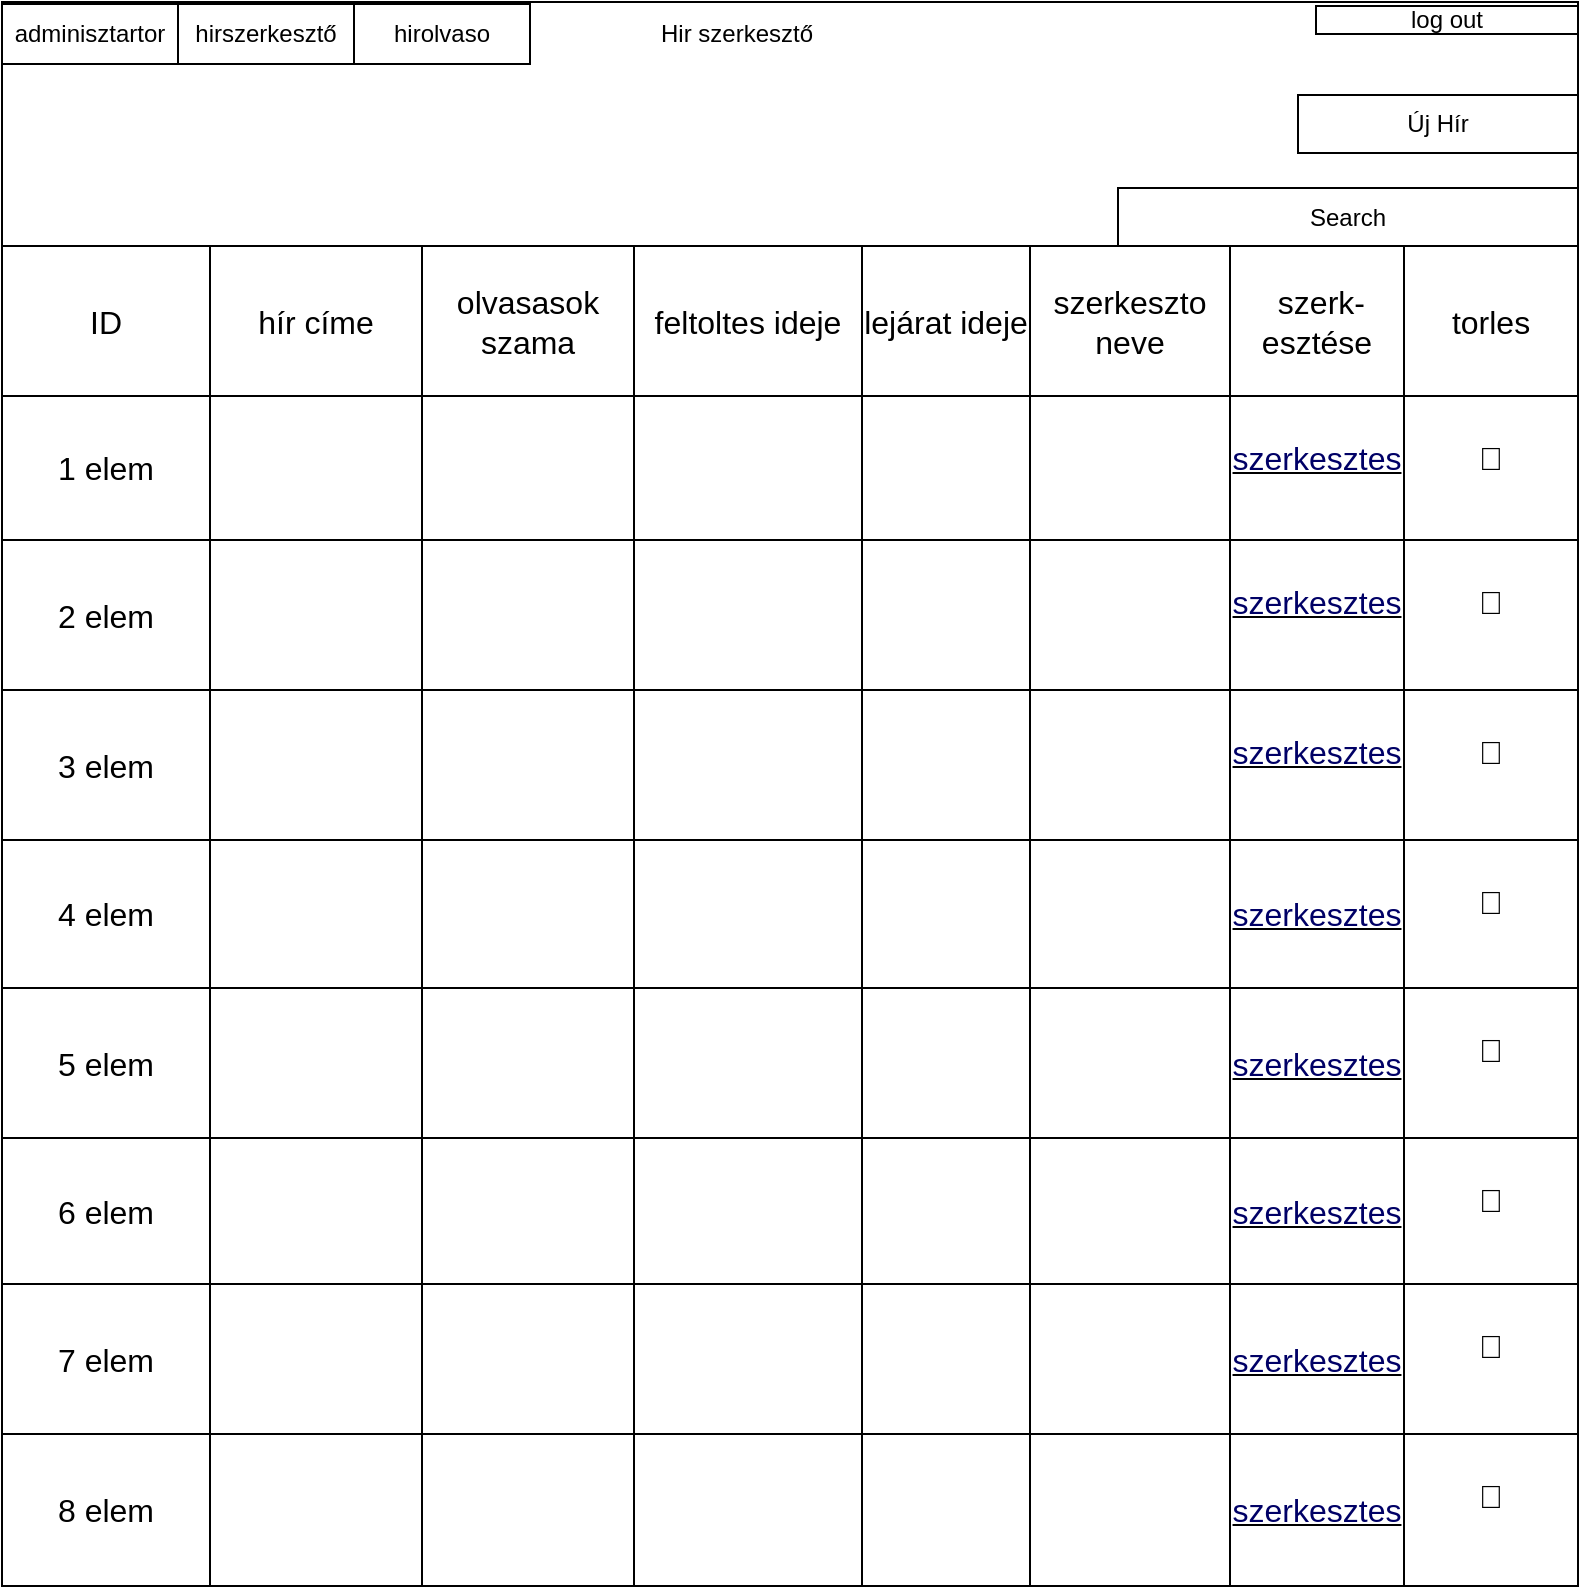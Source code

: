 <mxfile version="22.1.5" type="device">
  <diagram name="1 oldal" id="bPn1olDR7yHSVck8IfJu">
    <mxGraphModel dx="1176" dy="880" grid="1" gridSize="10" guides="1" tooltips="1" connect="1" arrows="1" fold="1" page="1" pageScale="1" pageWidth="827" pageHeight="1169" math="0" shadow="0">
      <root>
        <mxCell id="0" />
        <mxCell id="1" parent="0" />
        <mxCell id="cRCtUZHSs7VbRVaYaJVA-1" value="" style="whiteSpace=wrap;html=1;aspect=fixed;" parent="1" vertex="1">
          <mxGeometry x="92" y="268" width="788" height="788" as="geometry" />
        </mxCell>
        <mxCell id="cRCtUZHSs7VbRVaYaJVA-2" value="" style="shape=table;startSize=0;container=1;collapsible=0;childLayout=tableLayout;fontSize=16;" parent="1" vertex="1">
          <mxGeometry x="92" y="390" width="788" height="670" as="geometry" />
        </mxCell>
        <mxCell id="cRCtUZHSs7VbRVaYaJVA-3" value="" style="shape=tableRow;horizontal=0;startSize=0;swimlaneHead=0;swimlaneBody=0;strokeColor=inherit;top=0;left=0;bottom=0;right=0;collapsible=0;dropTarget=0;fillColor=none;points=[[0,0.5],[1,0.5]];portConstraint=eastwest;fontSize=16;" parent="cRCtUZHSs7VbRVaYaJVA-2" vertex="1">
          <mxGeometry width="788" height="75" as="geometry" />
        </mxCell>
        <mxCell id="cRCtUZHSs7VbRVaYaJVA-4" value="ID" style="shape=partialRectangle;html=1;whiteSpace=wrap;connectable=0;strokeColor=inherit;overflow=hidden;fillColor=none;top=0;left=0;bottom=0;right=0;pointerEvents=1;fontSize=16;" parent="cRCtUZHSs7VbRVaYaJVA-3" vertex="1">
          <mxGeometry width="104" height="75" as="geometry">
            <mxRectangle width="104" height="75" as="alternateBounds" />
          </mxGeometry>
        </mxCell>
        <mxCell id="cRCtUZHSs7VbRVaYaJVA-5" value="hír címe" style="shape=partialRectangle;html=1;whiteSpace=wrap;connectable=0;strokeColor=inherit;overflow=hidden;fillColor=none;top=0;left=0;bottom=0;right=0;pointerEvents=1;fontSize=16;" parent="cRCtUZHSs7VbRVaYaJVA-3" vertex="1">
          <mxGeometry x="104" width="106" height="75" as="geometry">
            <mxRectangle width="106" height="75" as="alternateBounds" />
          </mxGeometry>
        </mxCell>
        <mxCell id="cRCtUZHSs7VbRVaYaJVA-7" value="olvasasok szama" style="shape=partialRectangle;html=1;whiteSpace=wrap;connectable=0;strokeColor=inherit;overflow=hidden;fillColor=none;top=0;left=0;bottom=0;right=0;pointerEvents=1;fontSize=16;" parent="cRCtUZHSs7VbRVaYaJVA-3" vertex="1">
          <mxGeometry x="210" width="106" height="75" as="geometry">
            <mxRectangle width="106" height="75" as="alternateBounds" />
          </mxGeometry>
        </mxCell>
        <mxCell id="cRCtUZHSs7VbRVaYaJVA-8" value="feltoltes ideje" style="shape=partialRectangle;html=1;whiteSpace=wrap;connectable=0;strokeColor=inherit;overflow=hidden;fillColor=none;top=0;left=0;bottom=0;right=0;pointerEvents=1;fontSize=16;" parent="cRCtUZHSs7VbRVaYaJVA-3" vertex="1">
          <mxGeometry x="316" width="114" height="75" as="geometry">
            <mxRectangle width="114" height="75" as="alternateBounds" />
          </mxGeometry>
        </mxCell>
        <mxCell id="cRCtUZHSs7VbRVaYaJVA-9" value="lejárat ideje" style="shape=partialRectangle;html=1;whiteSpace=wrap;connectable=0;strokeColor=inherit;overflow=hidden;fillColor=none;top=0;left=0;bottom=0;right=0;pointerEvents=1;fontSize=16;" parent="cRCtUZHSs7VbRVaYaJVA-3" vertex="1">
          <mxGeometry x="430" width="84" height="75" as="geometry">
            <mxRectangle width="84" height="75" as="alternateBounds" />
          </mxGeometry>
        </mxCell>
        <mxCell id="cRCtUZHSs7VbRVaYaJVA-10" value="&lt;div&gt;szerkeszto&lt;/div&gt;&lt;div&gt;neve&lt;br&gt;&lt;/div&gt;" style="shape=partialRectangle;html=1;whiteSpace=wrap;connectable=0;strokeColor=inherit;overflow=hidden;fillColor=none;top=0;left=0;bottom=0;right=0;pointerEvents=1;fontSize=16;" parent="cRCtUZHSs7VbRVaYaJVA-3" vertex="1">
          <mxGeometry x="514" width="100" height="75" as="geometry">
            <mxRectangle width="100" height="75" as="alternateBounds" />
          </mxGeometry>
        </mxCell>
        <mxCell id="cRCtUZHSs7VbRVaYaJVA-199" value="&amp;nbsp;szerk-&lt;br&gt;esztése" style="shape=partialRectangle;html=1;whiteSpace=wrap;connectable=0;strokeColor=inherit;overflow=hidden;fillColor=none;top=0;left=0;bottom=0;right=0;pointerEvents=1;fontSize=16;" parent="cRCtUZHSs7VbRVaYaJVA-3" vertex="1">
          <mxGeometry x="614" width="87" height="75" as="geometry">
            <mxRectangle width="87" height="75" as="alternateBounds" />
          </mxGeometry>
        </mxCell>
        <mxCell id="cRCtUZHSs7VbRVaYaJVA-210" value="torles" style="shape=partialRectangle;html=1;whiteSpace=wrap;connectable=0;strokeColor=inherit;overflow=hidden;fillColor=none;top=0;left=0;bottom=0;right=0;pointerEvents=1;fontSize=16;" parent="cRCtUZHSs7VbRVaYaJVA-3" vertex="1">
          <mxGeometry x="701" width="87" height="75" as="geometry">
            <mxRectangle width="87" height="75" as="alternateBounds" />
          </mxGeometry>
        </mxCell>
        <mxCell id="cRCtUZHSs7VbRVaYaJVA-14" value="" style="shape=tableRow;horizontal=0;startSize=0;swimlaneHead=0;swimlaneBody=0;strokeColor=inherit;top=0;left=0;bottom=0;right=0;collapsible=0;dropTarget=0;fillColor=none;points=[[0,0.5],[1,0.5]];portConstraint=eastwest;fontSize=16;" parent="cRCtUZHSs7VbRVaYaJVA-2" vertex="1">
          <mxGeometry y="75" width="788" height="72" as="geometry" />
        </mxCell>
        <mxCell id="cRCtUZHSs7VbRVaYaJVA-15" value="1 elem" style="shape=partialRectangle;html=1;whiteSpace=wrap;connectable=0;strokeColor=inherit;overflow=hidden;fillColor=none;top=0;left=0;bottom=0;right=0;pointerEvents=1;fontSize=16;" parent="cRCtUZHSs7VbRVaYaJVA-14" vertex="1">
          <mxGeometry width="104" height="72" as="geometry">
            <mxRectangle width="104" height="72" as="alternateBounds" />
          </mxGeometry>
        </mxCell>
        <mxCell id="cRCtUZHSs7VbRVaYaJVA-16" style="shape=partialRectangle;html=1;whiteSpace=wrap;connectable=0;strokeColor=inherit;overflow=hidden;fillColor=none;top=0;left=0;bottom=0;right=0;pointerEvents=1;fontSize=16;" parent="cRCtUZHSs7VbRVaYaJVA-14" vertex="1">
          <mxGeometry x="104" width="106" height="72" as="geometry">
            <mxRectangle width="106" height="72" as="alternateBounds" />
          </mxGeometry>
        </mxCell>
        <mxCell id="cRCtUZHSs7VbRVaYaJVA-18" style="shape=partialRectangle;html=1;whiteSpace=wrap;connectable=0;strokeColor=inherit;overflow=hidden;fillColor=none;top=0;left=0;bottom=0;right=0;pointerEvents=1;fontSize=16;" parent="cRCtUZHSs7VbRVaYaJVA-14" vertex="1">
          <mxGeometry x="210" width="106" height="72" as="geometry">
            <mxRectangle width="106" height="72" as="alternateBounds" />
          </mxGeometry>
        </mxCell>
        <mxCell id="cRCtUZHSs7VbRVaYaJVA-19" style="shape=partialRectangle;html=1;whiteSpace=wrap;connectable=0;strokeColor=inherit;overflow=hidden;fillColor=none;top=0;left=0;bottom=0;right=0;pointerEvents=1;fontSize=16;" parent="cRCtUZHSs7VbRVaYaJVA-14" vertex="1">
          <mxGeometry x="316" width="114" height="72" as="geometry">
            <mxRectangle width="114" height="72" as="alternateBounds" />
          </mxGeometry>
        </mxCell>
        <mxCell id="cRCtUZHSs7VbRVaYaJVA-20" style="shape=partialRectangle;html=1;whiteSpace=wrap;connectable=0;strokeColor=inherit;overflow=hidden;fillColor=none;top=0;left=0;bottom=0;right=0;pointerEvents=1;fontSize=16;" parent="cRCtUZHSs7VbRVaYaJVA-14" vertex="1">
          <mxGeometry x="430" width="84" height="72" as="geometry">
            <mxRectangle width="84" height="72" as="alternateBounds" />
          </mxGeometry>
        </mxCell>
        <mxCell id="cRCtUZHSs7VbRVaYaJVA-21" style="shape=partialRectangle;html=1;whiteSpace=wrap;connectable=0;strokeColor=inherit;overflow=hidden;fillColor=none;top=0;left=0;bottom=0;right=0;pointerEvents=1;fontSize=16;" parent="cRCtUZHSs7VbRVaYaJVA-14" vertex="1">
          <mxGeometry x="514" width="100" height="72" as="geometry">
            <mxRectangle width="100" height="72" as="alternateBounds" />
          </mxGeometry>
        </mxCell>
        <mxCell id="cRCtUZHSs7VbRVaYaJVA-200" value="&#xa;&lt;u&gt;&lt;font color=&quot;#000066&quot;&gt;szerkesztes&lt;/font&gt;&lt;/u&gt;&#xa;&#xa;" style="shape=partialRectangle;html=1;whiteSpace=wrap;connectable=0;strokeColor=inherit;overflow=hidden;fillColor=none;top=0;left=0;bottom=0;right=0;pointerEvents=1;fontSize=16;" parent="cRCtUZHSs7VbRVaYaJVA-14" vertex="1">
          <mxGeometry x="614" width="87" height="72" as="geometry">
            <mxRectangle width="87" height="72" as="alternateBounds" />
          </mxGeometry>
        </mxCell>
        <mxCell id="cRCtUZHSs7VbRVaYaJVA-211" value="&#xa;🚫&#xa;&#xa;" style="shape=partialRectangle;html=1;whiteSpace=wrap;connectable=0;strokeColor=inherit;overflow=hidden;fillColor=none;top=0;left=0;bottom=0;right=0;pointerEvents=1;fontSize=16;" parent="cRCtUZHSs7VbRVaYaJVA-14" vertex="1">
          <mxGeometry x="701" width="87" height="72" as="geometry">
            <mxRectangle width="87" height="72" as="alternateBounds" />
          </mxGeometry>
        </mxCell>
        <mxCell id="cRCtUZHSs7VbRVaYaJVA-25" value="" style="shape=tableRow;horizontal=0;startSize=0;swimlaneHead=0;swimlaneBody=0;strokeColor=inherit;top=0;left=0;bottom=0;right=0;collapsible=0;dropTarget=0;fillColor=none;points=[[0,0.5],[1,0.5]];portConstraint=eastwest;fontSize=16;" parent="cRCtUZHSs7VbRVaYaJVA-2" vertex="1">
          <mxGeometry y="147" width="788" height="75" as="geometry" />
        </mxCell>
        <mxCell id="cRCtUZHSs7VbRVaYaJVA-26" value="2 elem" style="shape=partialRectangle;html=1;whiteSpace=wrap;connectable=0;strokeColor=inherit;overflow=hidden;fillColor=none;top=0;left=0;bottom=0;right=0;pointerEvents=1;fontSize=16;" parent="cRCtUZHSs7VbRVaYaJVA-25" vertex="1">
          <mxGeometry width="104" height="75" as="geometry">
            <mxRectangle width="104" height="75" as="alternateBounds" />
          </mxGeometry>
        </mxCell>
        <mxCell id="cRCtUZHSs7VbRVaYaJVA-27" style="shape=partialRectangle;html=1;whiteSpace=wrap;connectable=0;strokeColor=inherit;overflow=hidden;fillColor=none;top=0;left=0;bottom=0;right=0;pointerEvents=1;fontSize=16;" parent="cRCtUZHSs7VbRVaYaJVA-25" vertex="1">
          <mxGeometry x="104" width="106" height="75" as="geometry">
            <mxRectangle width="106" height="75" as="alternateBounds" />
          </mxGeometry>
        </mxCell>
        <mxCell id="cRCtUZHSs7VbRVaYaJVA-29" style="shape=partialRectangle;html=1;whiteSpace=wrap;connectable=0;strokeColor=inherit;overflow=hidden;fillColor=none;top=0;left=0;bottom=0;right=0;pointerEvents=1;fontSize=16;" parent="cRCtUZHSs7VbRVaYaJVA-25" vertex="1">
          <mxGeometry x="210" width="106" height="75" as="geometry">
            <mxRectangle width="106" height="75" as="alternateBounds" />
          </mxGeometry>
        </mxCell>
        <mxCell id="cRCtUZHSs7VbRVaYaJVA-30" style="shape=partialRectangle;html=1;whiteSpace=wrap;connectable=0;strokeColor=inherit;overflow=hidden;fillColor=none;top=0;left=0;bottom=0;right=0;pointerEvents=1;fontSize=16;" parent="cRCtUZHSs7VbRVaYaJVA-25" vertex="1">
          <mxGeometry x="316" width="114" height="75" as="geometry">
            <mxRectangle width="114" height="75" as="alternateBounds" />
          </mxGeometry>
        </mxCell>
        <mxCell id="cRCtUZHSs7VbRVaYaJVA-31" style="shape=partialRectangle;html=1;whiteSpace=wrap;connectable=0;strokeColor=inherit;overflow=hidden;fillColor=none;top=0;left=0;bottom=0;right=0;pointerEvents=1;fontSize=16;" parent="cRCtUZHSs7VbRVaYaJVA-25" vertex="1">
          <mxGeometry x="430" width="84" height="75" as="geometry">
            <mxRectangle width="84" height="75" as="alternateBounds" />
          </mxGeometry>
        </mxCell>
        <mxCell id="cRCtUZHSs7VbRVaYaJVA-32" style="shape=partialRectangle;html=1;whiteSpace=wrap;connectable=0;strokeColor=inherit;overflow=hidden;fillColor=none;top=0;left=0;bottom=0;right=0;pointerEvents=1;fontSize=16;" parent="cRCtUZHSs7VbRVaYaJVA-25" vertex="1">
          <mxGeometry x="514" width="100" height="75" as="geometry">
            <mxRectangle width="100" height="75" as="alternateBounds" />
          </mxGeometry>
        </mxCell>
        <mxCell id="cRCtUZHSs7VbRVaYaJVA-201" value="&#xa;&lt;u&gt;&lt;font color=&quot;#000066&quot;&gt;szerkesztes&lt;/font&gt;&lt;/u&gt;&#xa;&#xa;" style="shape=partialRectangle;html=1;whiteSpace=wrap;connectable=0;strokeColor=inherit;overflow=hidden;fillColor=none;top=0;left=0;bottom=0;right=0;pointerEvents=1;fontSize=16;" parent="cRCtUZHSs7VbRVaYaJVA-25" vertex="1">
          <mxGeometry x="614" width="87" height="75" as="geometry">
            <mxRectangle width="87" height="75" as="alternateBounds" />
          </mxGeometry>
        </mxCell>
        <mxCell id="cRCtUZHSs7VbRVaYaJVA-212" value="&#xa;🚫&#xa;&#xa;" style="shape=partialRectangle;html=1;whiteSpace=wrap;connectable=0;strokeColor=inherit;overflow=hidden;fillColor=none;top=0;left=0;bottom=0;right=0;pointerEvents=1;fontSize=16;" parent="cRCtUZHSs7VbRVaYaJVA-25" vertex="1">
          <mxGeometry x="701" width="87" height="75" as="geometry">
            <mxRectangle width="87" height="75" as="alternateBounds" />
          </mxGeometry>
        </mxCell>
        <mxCell id="cRCtUZHSs7VbRVaYaJVA-36" style="shape=tableRow;horizontal=0;startSize=0;swimlaneHead=0;swimlaneBody=0;strokeColor=inherit;top=0;left=0;bottom=0;right=0;collapsible=0;dropTarget=0;fillColor=none;points=[[0,0.5],[1,0.5]];portConstraint=eastwest;fontSize=16;" parent="cRCtUZHSs7VbRVaYaJVA-2" vertex="1">
          <mxGeometry y="222" width="788" height="75" as="geometry" />
        </mxCell>
        <mxCell id="cRCtUZHSs7VbRVaYaJVA-37" value="3 elem" style="shape=partialRectangle;html=1;whiteSpace=wrap;connectable=0;strokeColor=inherit;overflow=hidden;fillColor=none;top=0;left=0;bottom=0;right=0;pointerEvents=1;fontSize=16;" parent="cRCtUZHSs7VbRVaYaJVA-36" vertex="1">
          <mxGeometry width="104" height="75" as="geometry">
            <mxRectangle width="104" height="75" as="alternateBounds" />
          </mxGeometry>
        </mxCell>
        <mxCell id="cRCtUZHSs7VbRVaYaJVA-38" style="shape=partialRectangle;html=1;whiteSpace=wrap;connectable=0;strokeColor=inherit;overflow=hidden;fillColor=none;top=0;left=0;bottom=0;right=0;pointerEvents=1;fontSize=16;" parent="cRCtUZHSs7VbRVaYaJVA-36" vertex="1">
          <mxGeometry x="104" width="106" height="75" as="geometry">
            <mxRectangle width="106" height="75" as="alternateBounds" />
          </mxGeometry>
        </mxCell>
        <mxCell id="cRCtUZHSs7VbRVaYaJVA-40" style="shape=partialRectangle;html=1;whiteSpace=wrap;connectable=0;strokeColor=inherit;overflow=hidden;fillColor=none;top=0;left=0;bottom=0;right=0;pointerEvents=1;fontSize=16;" parent="cRCtUZHSs7VbRVaYaJVA-36" vertex="1">
          <mxGeometry x="210" width="106" height="75" as="geometry">
            <mxRectangle width="106" height="75" as="alternateBounds" />
          </mxGeometry>
        </mxCell>
        <mxCell id="cRCtUZHSs7VbRVaYaJVA-41" style="shape=partialRectangle;html=1;whiteSpace=wrap;connectable=0;strokeColor=inherit;overflow=hidden;fillColor=none;top=0;left=0;bottom=0;right=0;pointerEvents=1;fontSize=16;" parent="cRCtUZHSs7VbRVaYaJVA-36" vertex="1">
          <mxGeometry x="316" width="114" height="75" as="geometry">
            <mxRectangle width="114" height="75" as="alternateBounds" />
          </mxGeometry>
        </mxCell>
        <mxCell id="cRCtUZHSs7VbRVaYaJVA-42" style="shape=partialRectangle;html=1;whiteSpace=wrap;connectable=0;strokeColor=inherit;overflow=hidden;fillColor=none;top=0;left=0;bottom=0;right=0;pointerEvents=1;fontSize=16;" parent="cRCtUZHSs7VbRVaYaJVA-36" vertex="1">
          <mxGeometry x="430" width="84" height="75" as="geometry">
            <mxRectangle width="84" height="75" as="alternateBounds" />
          </mxGeometry>
        </mxCell>
        <mxCell id="cRCtUZHSs7VbRVaYaJVA-43" style="shape=partialRectangle;html=1;whiteSpace=wrap;connectable=0;strokeColor=inherit;overflow=hidden;fillColor=none;top=0;left=0;bottom=0;right=0;pointerEvents=1;fontSize=16;" parent="cRCtUZHSs7VbRVaYaJVA-36" vertex="1">
          <mxGeometry x="514" width="100" height="75" as="geometry">
            <mxRectangle width="100" height="75" as="alternateBounds" />
          </mxGeometry>
        </mxCell>
        <mxCell id="cRCtUZHSs7VbRVaYaJVA-202" value="&#xa;&lt;u&gt;&lt;font color=&quot;#000066&quot;&gt;szerkesztes&lt;/font&gt;&lt;/u&gt;&#xa;&#xa;" style="shape=partialRectangle;html=1;whiteSpace=wrap;connectable=0;strokeColor=inherit;overflow=hidden;fillColor=none;top=0;left=0;bottom=0;right=0;pointerEvents=1;fontSize=16;" parent="cRCtUZHSs7VbRVaYaJVA-36" vertex="1">
          <mxGeometry x="614" width="87" height="75" as="geometry">
            <mxRectangle width="87" height="75" as="alternateBounds" />
          </mxGeometry>
        </mxCell>
        <mxCell id="cRCtUZHSs7VbRVaYaJVA-213" value="&#xa;🚫&#xa;&#xa;" style="shape=partialRectangle;html=1;whiteSpace=wrap;connectable=0;strokeColor=inherit;overflow=hidden;fillColor=none;top=0;left=0;bottom=0;right=0;pointerEvents=1;fontSize=16;" parent="cRCtUZHSs7VbRVaYaJVA-36" vertex="1">
          <mxGeometry x="701" width="87" height="75" as="geometry">
            <mxRectangle width="87" height="75" as="alternateBounds" />
          </mxGeometry>
        </mxCell>
        <mxCell id="cRCtUZHSs7VbRVaYaJVA-47" style="shape=tableRow;horizontal=0;startSize=0;swimlaneHead=0;swimlaneBody=0;strokeColor=inherit;top=0;left=0;bottom=0;right=0;collapsible=0;dropTarget=0;fillColor=none;points=[[0,0.5],[1,0.5]];portConstraint=eastwest;fontSize=16;" parent="cRCtUZHSs7VbRVaYaJVA-2" vertex="1">
          <mxGeometry y="297" width="788" height="74" as="geometry" />
        </mxCell>
        <mxCell id="cRCtUZHSs7VbRVaYaJVA-48" value="4 elem" style="shape=partialRectangle;html=1;whiteSpace=wrap;connectable=0;strokeColor=inherit;overflow=hidden;fillColor=none;top=0;left=0;bottom=0;right=0;pointerEvents=1;fontSize=16;" parent="cRCtUZHSs7VbRVaYaJVA-47" vertex="1">
          <mxGeometry width="104" height="74" as="geometry">
            <mxRectangle width="104" height="74" as="alternateBounds" />
          </mxGeometry>
        </mxCell>
        <mxCell id="cRCtUZHSs7VbRVaYaJVA-49" style="shape=partialRectangle;html=1;whiteSpace=wrap;connectable=0;strokeColor=inherit;overflow=hidden;fillColor=none;top=0;left=0;bottom=0;right=0;pointerEvents=1;fontSize=16;" parent="cRCtUZHSs7VbRVaYaJVA-47" vertex="1">
          <mxGeometry x="104" width="106" height="74" as="geometry">
            <mxRectangle width="106" height="74" as="alternateBounds" />
          </mxGeometry>
        </mxCell>
        <mxCell id="cRCtUZHSs7VbRVaYaJVA-51" style="shape=partialRectangle;html=1;whiteSpace=wrap;connectable=0;strokeColor=inherit;overflow=hidden;fillColor=none;top=0;left=0;bottom=0;right=0;pointerEvents=1;fontSize=16;" parent="cRCtUZHSs7VbRVaYaJVA-47" vertex="1">
          <mxGeometry x="210" width="106" height="74" as="geometry">
            <mxRectangle width="106" height="74" as="alternateBounds" />
          </mxGeometry>
        </mxCell>
        <mxCell id="cRCtUZHSs7VbRVaYaJVA-52" style="shape=partialRectangle;html=1;whiteSpace=wrap;connectable=0;strokeColor=inherit;overflow=hidden;fillColor=none;top=0;left=0;bottom=0;right=0;pointerEvents=1;fontSize=16;" parent="cRCtUZHSs7VbRVaYaJVA-47" vertex="1">
          <mxGeometry x="316" width="114" height="74" as="geometry">
            <mxRectangle width="114" height="74" as="alternateBounds" />
          </mxGeometry>
        </mxCell>
        <mxCell id="cRCtUZHSs7VbRVaYaJVA-53" style="shape=partialRectangle;html=1;whiteSpace=wrap;connectable=0;strokeColor=inherit;overflow=hidden;fillColor=none;top=0;left=0;bottom=0;right=0;pointerEvents=1;fontSize=16;" parent="cRCtUZHSs7VbRVaYaJVA-47" vertex="1">
          <mxGeometry x="430" width="84" height="74" as="geometry">
            <mxRectangle width="84" height="74" as="alternateBounds" />
          </mxGeometry>
        </mxCell>
        <mxCell id="cRCtUZHSs7VbRVaYaJVA-54" style="shape=partialRectangle;html=1;whiteSpace=wrap;connectable=0;strokeColor=inherit;overflow=hidden;fillColor=none;top=0;left=0;bottom=0;right=0;pointerEvents=1;fontSize=16;" parent="cRCtUZHSs7VbRVaYaJVA-47" vertex="1">
          <mxGeometry x="514" width="100" height="74" as="geometry">
            <mxRectangle width="100" height="74" as="alternateBounds" />
          </mxGeometry>
        </mxCell>
        <mxCell id="cRCtUZHSs7VbRVaYaJVA-203" value="&lt;br&gt;&lt;u&gt;&lt;font color=&quot;#000066&quot;&gt;szerkesztes&lt;/font&gt;&lt;/u&gt;&lt;br&gt;&lt;br&gt;" style="shape=partialRectangle;html=1;whiteSpace=wrap;connectable=0;strokeColor=inherit;overflow=hidden;fillColor=none;top=0;left=0;bottom=0;right=0;pointerEvents=1;fontSize=16;" parent="cRCtUZHSs7VbRVaYaJVA-47" vertex="1">
          <mxGeometry x="614" width="87" height="74" as="geometry">
            <mxRectangle width="87" height="74" as="alternateBounds" />
          </mxGeometry>
        </mxCell>
        <mxCell id="cRCtUZHSs7VbRVaYaJVA-214" value="&#xa;🚫&#xa;&#xa;" style="shape=partialRectangle;html=1;whiteSpace=wrap;connectable=0;strokeColor=inherit;overflow=hidden;fillColor=none;top=0;left=0;bottom=0;right=0;pointerEvents=1;fontSize=16;" parent="cRCtUZHSs7VbRVaYaJVA-47" vertex="1">
          <mxGeometry x="701" width="87" height="74" as="geometry">
            <mxRectangle width="87" height="74" as="alternateBounds" />
          </mxGeometry>
        </mxCell>
        <mxCell id="cRCtUZHSs7VbRVaYaJVA-58" style="shape=tableRow;horizontal=0;startSize=0;swimlaneHead=0;swimlaneBody=0;strokeColor=inherit;top=0;left=0;bottom=0;right=0;collapsible=0;dropTarget=0;fillColor=none;points=[[0,0.5],[1,0.5]];portConstraint=eastwest;fontSize=16;" parent="cRCtUZHSs7VbRVaYaJVA-2" vertex="1">
          <mxGeometry y="371" width="788" height="75" as="geometry" />
        </mxCell>
        <mxCell id="cRCtUZHSs7VbRVaYaJVA-59" value="5 elem" style="shape=partialRectangle;html=1;whiteSpace=wrap;connectable=0;strokeColor=inherit;overflow=hidden;fillColor=none;top=0;left=0;bottom=0;right=0;pointerEvents=1;fontSize=16;" parent="cRCtUZHSs7VbRVaYaJVA-58" vertex="1">
          <mxGeometry width="104" height="75" as="geometry">
            <mxRectangle width="104" height="75" as="alternateBounds" />
          </mxGeometry>
        </mxCell>
        <mxCell id="cRCtUZHSs7VbRVaYaJVA-60" style="shape=partialRectangle;html=1;whiteSpace=wrap;connectable=0;strokeColor=inherit;overflow=hidden;fillColor=none;top=0;left=0;bottom=0;right=0;pointerEvents=1;fontSize=16;" parent="cRCtUZHSs7VbRVaYaJVA-58" vertex="1">
          <mxGeometry x="104" width="106" height="75" as="geometry">
            <mxRectangle width="106" height="75" as="alternateBounds" />
          </mxGeometry>
        </mxCell>
        <mxCell id="cRCtUZHSs7VbRVaYaJVA-62" style="shape=partialRectangle;html=1;whiteSpace=wrap;connectable=0;strokeColor=inherit;overflow=hidden;fillColor=none;top=0;left=0;bottom=0;right=0;pointerEvents=1;fontSize=16;" parent="cRCtUZHSs7VbRVaYaJVA-58" vertex="1">
          <mxGeometry x="210" width="106" height="75" as="geometry">
            <mxRectangle width="106" height="75" as="alternateBounds" />
          </mxGeometry>
        </mxCell>
        <mxCell id="cRCtUZHSs7VbRVaYaJVA-63" style="shape=partialRectangle;html=1;whiteSpace=wrap;connectable=0;strokeColor=inherit;overflow=hidden;fillColor=none;top=0;left=0;bottom=0;right=0;pointerEvents=1;fontSize=16;" parent="cRCtUZHSs7VbRVaYaJVA-58" vertex="1">
          <mxGeometry x="316" width="114" height="75" as="geometry">
            <mxRectangle width="114" height="75" as="alternateBounds" />
          </mxGeometry>
        </mxCell>
        <mxCell id="cRCtUZHSs7VbRVaYaJVA-64" style="shape=partialRectangle;html=1;whiteSpace=wrap;connectable=0;strokeColor=inherit;overflow=hidden;fillColor=none;top=0;left=0;bottom=0;right=0;pointerEvents=1;fontSize=16;" parent="cRCtUZHSs7VbRVaYaJVA-58" vertex="1">
          <mxGeometry x="430" width="84" height="75" as="geometry">
            <mxRectangle width="84" height="75" as="alternateBounds" />
          </mxGeometry>
        </mxCell>
        <mxCell id="cRCtUZHSs7VbRVaYaJVA-65" style="shape=partialRectangle;html=1;whiteSpace=wrap;connectable=0;strokeColor=inherit;overflow=hidden;fillColor=none;top=0;left=0;bottom=0;right=0;pointerEvents=1;fontSize=16;" parent="cRCtUZHSs7VbRVaYaJVA-58" vertex="1">
          <mxGeometry x="514" width="100" height="75" as="geometry">
            <mxRectangle width="100" height="75" as="alternateBounds" />
          </mxGeometry>
        </mxCell>
        <mxCell id="cRCtUZHSs7VbRVaYaJVA-204" value="&lt;br&gt;&lt;u&gt;&lt;font color=&quot;#000066&quot;&gt;szerkesztes&lt;/font&gt;&lt;/u&gt;&lt;br&gt;&lt;br&gt;" style="shape=partialRectangle;html=1;whiteSpace=wrap;connectable=0;strokeColor=inherit;overflow=hidden;fillColor=none;top=0;left=0;bottom=0;right=0;pointerEvents=1;fontSize=16;" parent="cRCtUZHSs7VbRVaYaJVA-58" vertex="1">
          <mxGeometry x="614" width="87" height="75" as="geometry">
            <mxRectangle width="87" height="75" as="alternateBounds" />
          </mxGeometry>
        </mxCell>
        <mxCell id="cRCtUZHSs7VbRVaYaJVA-215" value="&#xa;🚫&#xa;&#xa;" style="shape=partialRectangle;html=1;whiteSpace=wrap;connectable=0;strokeColor=inherit;overflow=hidden;fillColor=none;top=0;left=0;bottom=0;right=0;pointerEvents=1;fontSize=16;" parent="cRCtUZHSs7VbRVaYaJVA-58" vertex="1">
          <mxGeometry x="701" width="87" height="75" as="geometry">
            <mxRectangle width="87" height="75" as="alternateBounds" />
          </mxGeometry>
        </mxCell>
        <mxCell id="cRCtUZHSs7VbRVaYaJVA-69" style="shape=tableRow;horizontal=0;startSize=0;swimlaneHead=0;swimlaneBody=0;strokeColor=inherit;top=0;left=0;bottom=0;right=0;collapsible=0;dropTarget=0;fillColor=none;points=[[0,0.5],[1,0.5]];portConstraint=eastwest;fontSize=16;" parent="cRCtUZHSs7VbRVaYaJVA-2" vertex="1">
          <mxGeometry y="446" width="788" height="73" as="geometry" />
        </mxCell>
        <mxCell id="cRCtUZHSs7VbRVaYaJVA-70" value="6 elem" style="shape=partialRectangle;html=1;whiteSpace=wrap;connectable=0;strokeColor=inherit;overflow=hidden;fillColor=none;top=0;left=0;bottom=0;right=0;pointerEvents=1;fontSize=16;" parent="cRCtUZHSs7VbRVaYaJVA-69" vertex="1">
          <mxGeometry width="104" height="73" as="geometry">
            <mxRectangle width="104" height="73" as="alternateBounds" />
          </mxGeometry>
        </mxCell>
        <mxCell id="cRCtUZHSs7VbRVaYaJVA-71" style="shape=partialRectangle;html=1;whiteSpace=wrap;connectable=0;strokeColor=inherit;overflow=hidden;fillColor=none;top=0;left=0;bottom=0;right=0;pointerEvents=1;fontSize=16;" parent="cRCtUZHSs7VbRVaYaJVA-69" vertex="1">
          <mxGeometry x="104" width="106" height="73" as="geometry">
            <mxRectangle width="106" height="73" as="alternateBounds" />
          </mxGeometry>
        </mxCell>
        <mxCell id="cRCtUZHSs7VbRVaYaJVA-73" style="shape=partialRectangle;html=1;whiteSpace=wrap;connectable=0;strokeColor=inherit;overflow=hidden;fillColor=none;top=0;left=0;bottom=0;right=0;pointerEvents=1;fontSize=16;" parent="cRCtUZHSs7VbRVaYaJVA-69" vertex="1">
          <mxGeometry x="210" width="106" height="73" as="geometry">
            <mxRectangle width="106" height="73" as="alternateBounds" />
          </mxGeometry>
        </mxCell>
        <mxCell id="cRCtUZHSs7VbRVaYaJVA-74" style="shape=partialRectangle;html=1;whiteSpace=wrap;connectable=0;strokeColor=inherit;overflow=hidden;fillColor=none;top=0;left=0;bottom=0;right=0;pointerEvents=1;fontSize=16;" parent="cRCtUZHSs7VbRVaYaJVA-69" vertex="1">
          <mxGeometry x="316" width="114" height="73" as="geometry">
            <mxRectangle width="114" height="73" as="alternateBounds" />
          </mxGeometry>
        </mxCell>
        <mxCell id="cRCtUZHSs7VbRVaYaJVA-75" style="shape=partialRectangle;html=1;whiteSpace=wrap;connectable=0;strokeColor=inherit;overflow=hidden;fillColor=none;top=0;left=0;bottom=0;right=0;pointerEvents=1;fontSize=16;" parent="cRCtUZHSs7VbRVaYaJVA-69" vertex="1">
          <mxGeometry x="430" width="84" height="73" as="geometry">
            <mxRectangle width="84" height="73" as="alternateBounds" />
          </mxGeometry>
        </mxCell>
        <mxCell id="cRCtUZHSs7VbRVaYaJVA-76" style="shape=partialRectangle;html=1;whiteSpace=wrap;connectable=0;strokeColor=inherit;overflow=hidden;fillColor=none;top=0;left=0;bottom=0;right=0;pointerEvents=1;fontSize=16;" parent="cRCtUZHSs7VbRVaYaJVA-69" vertex="1">
          <mxGeometry x="514" width="100" height="73" as="geometry">
            <mxRectangle width="100" height="73" as="alternateBounds" />
          </mxGeometry>
        </mxCell>
        <mxCell id="cRCtUZHSs7VbRVaYaJVA-205" value="&lt;br&gt;&lt;u&gt;&lt;font color=&quot;#000066&quot;&gt;szerkesztes&lt;/font&gt;&lt;/u&gt;&lt;br&gt;&lt;br&gt;" style="shape=partialRectangle;html=1;whiteSpace=wrap;connectable=0;strokeColor=inherit;overflow=hidden;fillColor=none;top=0;left=0;bottom=0;right=0;pointerEvents=1;fontSize=16;" parent="cRCtUZHSs7VbRVaYaJVA-69" vertex="1">
          <mxGeometry x="614" width="87" height="73" as="geometry">
            <mxRectangle width="87" height="73" as="alternateBounds" />
          </mxGeometry>
        </mxCell>
        <mxCell id="cRCtUZHSs7VbRVaYaJVA-216" value="&#xa;🚫&#xa;&#xa;" style="shape=partialRectangle;html=1;whiteSpace=wrap;connectable=0;strokeColor=inherit;overflow=hidden;fillColor=none;top=0;left=0;bottom=0;right=0;pointerEvents=1;fontSize=16;" parent="cRCtUZHSs7VbRVaYaJVA-69" vertex="1">
          <mxGeometry x="701" width="87" height="73" as="geometry">
            <mxRectangle width="87" height="73" as="alternateBounds" />
          </mxGeometry>
        </mxCell>
        <mxCell id="cRCtUZHSs7VbRVaYaJVA-80" style="shape=tableRow;horizontal=0;startSize=0;swimlaneHead=0;swimlaneBody=0;strokeColor=inherit;top=0;left=0;bottom=0;right=0;collapsible=0;dropTarget=0;fillColor=none;points=[[0,0.5],[1,0.5]];portConstraint=eastwest;fontSize=16;" parent="cRCtUZHSs7VbRVaYaJVA-2" vertex="1">
          <mxGeometry y="519" width="788" height="75" as="geometry" />
        </mxCell>
        <mxCell id="cRCtUZHSs7VbRVaYaJVA-81" value="7 elem" style="shape=partialRectangle;html=1;whiteSpace=wrap;connectable=0;strokeColor=inherit;overflow=hidden;fillColor=none;top=0;left=0;bottom=0;right=0;pointerEvents=1;fontSize=16;" parent="cRCtUZHSs7VbRVaYaJVA-80" vertex="1">
          <mxGeometry width="104" height="75" as="geometry">
            <mxRectangle width="104" height="75" as="alternateBounds" />
          </mxGeometry>
        </mxCell>
        <mxCell id="cRCtUZHSs7VbRVaYaJVA-82" style="shape=partialRectangle;html=1;whiteSpace=wrap;connectable=0;strokeColor=inherit;overflow=hidden;fillColor=none;top=0;left=0;bottom=0;right=0;pointerEvents=1;fontSize=16;" parent="cRCtUZHSs7VbRVaYaJVA-80" vertex="1">
          <mxGeometry x="104" width="106" height="75" as="geometry">
            <mxRectangle width="106" height="75" as="alternateBounds" />
          </mxGeometry>
        </mxCell>
        <mxCell id="cRCtUZHSs7VbRVaYaJVA-84" style="shape=partialRectangle;html=1;whiteSpace=wrap;connectable=0;strokeColor=inherit;overflow=hidden;fillColor=none;top=0;left=0;bottom=0;right=0;pointerEvents=1;fontSize=16;" parent="cRCtUZHSs7VbRVaYaJVA-80" vertex="1">
          <mxGeometry x="210" width="106" height="75" as="geometry">
            <mxRectangle width="106" height="75" as="alternateBounds" />
          </mxGeometry>
        </mxCell>
        <mxCell id="cRCtUZHSs7VbRVaYaJVA-85" style="shape=partialRectangle;html=1;whiteSpace=wrap;connectable=0;strokeColor=inherit;overflow=hidden;fillColor=none;top=0;left=0;bottom=0;right=0;pointerEvents=1;fontSize=16;" parent="cRCtUZHSs7VbRVaYaJVA-80" vertex="1">
          <mxGeometry x="316" width="114" height="75" as="geometry">
            <mxRectangle width="114" height="75" as="alternateBounds" />
          </mxGeometry>
        </mxCell>
        <mxCell id="cRCtUZHSs7VbRVaYaJVA-86" style="shape=partialRectangle;html=1;whiteSpace=wrap;connectable=0;strokeColor=inherit;overflow=hidden;fillColor=none;top=0;left=0;bottom=0;right=0;pointerEvents=1;fontSize=16;" parent="cRCtUZHSs7VbRVaYaJVA-80" vertex="1">
          <mxGeometry x="430" width="84" height="75" as="geometry">
            <mxRectangle width="84" height="75" as="alternateBounds" />
          </mxGeometry>
        </mxCell>
        <mxCell id="cRCtUZHSs7VbRVaYaJVA-87" style="shape=partialRectangle;html=1;whiteSpace=wrap;connectable=0;strokeColor=inherit;overflow=hidden;fillColor=none;top=0;left=0;bottom=0;right=0;pointerEvents=1;fontSize=16;" parent="cRCtUZHSs7VbRVaYaJVA-80" vertex="1">
          <mxGeometry x="514" width="100" height="75" as="geometry">
            <mxRectangle width="100" height="75" as="alternateBounds" />
          </mxGeometry>
        </mxCell>
        <mxCell id="cRCtUZHSs7VbRVaYaJVA-206" value="&lt;br&gt;&lt;u&gt;&lt;font color=&quot;#000066&quot;&gt;szerkesztes&lt;/font&gt;&lt;/u&gt;&lt;br&gt;&lt;br&gt;" style="shape=partialRectangle;html=1;whiteSpace=wrap;connectable=0;strokeColor=inherit;overflow=hidden;fillColor=none;top=0;left=0;bottom=0;right=0;pointerEvents=1;fontSize=16;" parent="cRCtUZHSs7VbRVaYaJVA-80" vertex="1">
          <mxGeometry x="614" width="87" height="75" as="geometry">
            <mxRectangle width="87" height="75" as="alternateBounds" />
          </mxGeometry>
        </mxCell>
        <mxCell id="cRCtUZHSs7VbRVaYaJVA-217" value="&#xa;🚫&#xa;&#xa;" style="shape=partialRectangle;html=1;whiteSpace=wrap;connectable=0;strokeColor=inherit;overflow=hidden;fillColor=none;top=0;left=0;bottom=0;right=0;pointerEvents=1;fontSize=16;" parent="cRCtUZHSs7VbRVaYaJVA-80" vertex="1">
          <mxGeometry x="701" width="87" height="75" as="geometry">
            <mxRectangle width="87" height="75" as="alternateBounds" />
          </mxGeometry>
        </mxCell>
        <mxCell id="cRCtUZHSs7VbRVaYaJVA-91" style="shape=tableRow;horizontal=0;startSize=0;swimlaneHead=0;swimlaneBody=0;strokeColor=inherit;top=0;left=0;bottom=0;right=0;collapsible=0;dropTarget=0;fillColor=none;points=[[0,0.5],[1,0.5]];portConstraint=eastwest;fontSize=16;" parent="cRCtUZHSs7VbRVaYaJVA-2" vertex="1">
          <mxGeometry y="594" width="788" height="76" as="geometry" />
        </mxCell>
        <mxCell id="cRCtUZHSs7VbRVaYaJVA-92" value="8 elem" style="shape=partialRectangle;html=1;whiteSpace=wrap;connectable=0;strokeColor=inherit;overflow=hidden;fillColor=none;top=0;left=0;bottom=0;right=0;pointerEvents=1;fontSize=16;" parent="cRCtUZHSs7VbRVaYaJVA-91" vertex="1">
          <mxGeometry width="104" height="76" as="geometry">
            <mxRectangle width="104" height="76" as="alternateBounds" />
          </mxGeometry>
        </mxCell>
        <mxCell id="cRCtUZHSs7VbRVaYaJVA-93" style="shape=partialRectangle;html=1;whiteSpace=wrap;connectable=0;strokeColor=inherit;overflow=hidden;fillColor=none;top=0;left=0;bottom=0;right=0;pointerEvents=1;fontSize=16;" parent="cRCtUZHSs7VbRVaYaJVA-91" vertex="1">
          <mxGeometry x="104" width="106" height="76" as="geometry">
            <mxRectangle width="106" height="76" as="alternateBounds" />
          </mxGeometry>
        </mxCell>
        <mxCell id="cRCtUZHSs7VbRVaYaJVA-95" style="shape=partialRectangle;html=1;whiteSpace=wrap;connectable=0;strokeColor=inherit;overflow=hidden;fillColor=none;top=0;left=0;bottom=0;right=0;pointerEvents=1;fontSize=16;" parent="cRCtUZHSs7VbRVaYaJVA-91" vertex="1">
          <mxGeometry x="210" width="106" height="76" as="geometry">
            <mxRectangle width="106" height="76" as="alternateBounds" />
          </mxGeometry>
        </mxCell>
        <mxCell id="cRCtUZHSs7VbRVaYaJVA-96" style="shape=partialRectangle;html=1;whiteSpace=wrap;connectable=0;strokeColor=inherit;overflow=hidden;fillColor=none;top=0;left=0;bottom=0;right=0;pointerEvents=1;fontSize=16;" parent="cRCtUZHSs7VbRVaYaJVA-91" vertex="1">
          <mxGeometry x="316" width="114" height="76" as="geometry">
            <mxRectangle width="114" height="76" as="alternateBounds" />
          </mxGeometry>
        </mxCell>
        <mxCell id="cRCtUZHSs7VbRVaYaJVA-97" style="shape=partialRectangle;html=1;whiteSpace=wrap;connectable=0;strokeColor=inherit;overflow=hidden;fillColor=none;top=0;left=0;bottom=0;right=0;pointerEvents=1;fontSize=16;" parent="cRCtUZHSs7VbRVaYaJVA-91" vertex="1">
          <mxGeometry x="430" width="84" height="76" as="geometry">
            <mxRectangle width="84" height="76" as="alternateBounds" />
          </mxGeometry>
        </mxCell>
        <mxCell id="cRCtUZHSs7VbRVaYaJVA-98" style="shape=partialRectangle;html=1;whiteSpace=wrap;connectable=0;strokeColor=inherit;overflow=hidden;fillColor=none;top=0;left=0;bottom=0;right=0;pointerEvents=1;fontSize=16;" parent="cRCtUZHSs7VbRVaYaJVA-91" vertex="1">
          <mxGeometry x="514" width="100" height="76" as="geometry">
            <mxRectangle width="100" height="76" as="alternateBounds" />
          </mxGeometry>
        </mxCell>
        <mxCell id="cRCtUZHSs7VbRVaYaJVA-207" value="&lt;br&gt;&lt;u&gt;&lt;font color=&quot;#000066&quot;&gt;szerkesztes&lt;/font&gt;&lt;/u&gt;&lt;br&gt;&lt;br&gt;" style="shape=partialRectangle;html=1;whiteSpace=wrap;connectable=0;strokeColor=inherit;overflow=hidden;fillColor=none;top=0;left=0;bottom=0;right=0;pointerEvents=1;fontSize=16;" parent="cRCtUZHSs7VbRVaYaJVA-91" vertex="1">
          <mxGeometry x="614" width="87" height="76" as="geometry">
            <mxRectangle width="87" height="76" as="alternateBounds" />
          </mxGeometry>
        </mxCell>
        <mxCell id="cRCtUZHSs7VbRVaYaJVA-218" value="&#xa;🚫&#xa;&#xa;" style="shape=partialRectangle;html=1;whiteSpace=wrap;connectable=0;strokeColor=inherit;overflow=hidden;fillColor=none;top=0;left=0;bottom=0;right=0;pointerEvents=1;fontSize=16;" parent="cRCtUZHSs7VbRVaYaJVA-91" vertex="1">
          <mxGeometry x="701" width="87" height="76" as="geometry">
            <mxRectangle width="87" height="76" as="alternateBounds" />
          </mxGeometry>
        </mxCell>
        <mxCell id="cRCtUZHSs7VbRVaYaJVA-127" value="Menü pontok" style="rounded=0;whiteSpace=wrap;html=1;" parent="1" vertex="1">
          <mxGeometry x="92" y="355" width="400" height="25" as="geometry" />
        </mxCell>
        <mxCell id="cRCtUZHSs7VbRVaYaJVA-164" value="" style="rounded=0;whiteSpace=wrap;html=1;" parent="1" vertex="1">
          <mxGeometry x="92" y="268" width="788" height="122" as="geometry" />
        </mxCell>
        <mxCell id="cRCtUZHSs7VbRVaYaJVA-129" value="adminisztartor" style="rounded=0;whiteSpace=wrap;html=1;" parent="1" vertex="1">
          <mxGeometry x="92" y="269" width="88" height="30" as="geometry" />
        </mxCell>
        <mxCell id="cRCtUZHSs7VbRVaYaJVA-130" value="hirszerkesztő" style="rounded=0;whiteSpace=wrap;html=1;" parent="1" vertex="1">
          <mxGeometry x="180" y="269" width="88" height="30" as="geometry" />
        </mxCell>
        <mxCell id="cRCtUZHSs7VbRVaYaJVA-125" value="Hir szerkesztő" style="text;html=1;strokeColor=none;fillColor=none;align=center;verticalAlign=middle;whiteSpace=wrap;rounded=0;" parent="1" vertex="1">
          <mxGeometry x="410" y="270" width="99" height="28" as="geometry" />
        </mxCell>
        <mxCell id="cRCtUZHSs7VbRVaYaJVA-128" value="log out" style="rounded=0;whiteSpace=wrap;html=1;" parent="1" vertex="1">
          <mxGeometry x="749" y="270" width="131" height="14" as="geometry" />
        </mxCell>
        <mxCell id="cRCtUZHSs7VbRVaYaJVA-126" value="Search" style="rounded=0;whiteSpace=wrap;html=1;" parent="1" vertex="1">
          <mxGeometry x="650" y="361" width="230" height="29" as="geometry" />
        </mxCell>
        <mxCell id="oVElgIPuv3UsSu_EsS4e-2" value="hirolvaso" style="rounded=0;whiteSpace=wrap;html=1;" parent="1" vertex="1">
          <mxGeometry x="268" y="269" width="88" height="30" as="geometry" />
        </mxCell>
        <mxCell id="oVElgIPuv3UsSu_EsS4e-4" value="Új Hír" style="rounded=0;whiteSpace=wrap;html=1;" parent="1" vertex="1">
          <mxGeometry x="740" y="314.5" width="140" height="29" as="geometry" />
        </mxCell>
      </root>
    </mxGraphModel>
  </diagram>
</mxfile>
